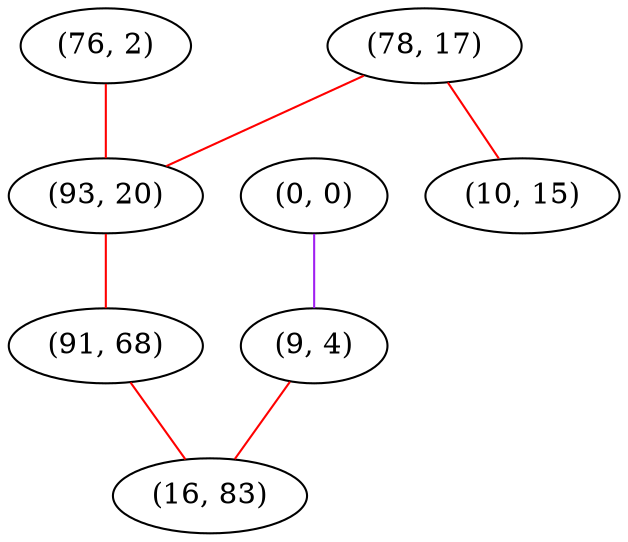 graph "" {
"(76, 2)";
"(78, 17)";
"(0, 0)";
"(93, 20)";
"(10, 15)";
"(91, 68)";
"(9, 4)";
"(16, 83)";
"(76, 2)" -- "(93, 20)"  [color=red, key=0, weight=1];
"(78, 17)" -- "(10, 15)"  [color=red, key=0, weight=1];
"(78, 17)" -- "(93, 20)"  [color=red, key=0, weight=1];
"(0, 0)" -- "(9, 4)"  [color=purple, key=0, weight=4];
"(93, 20)" -- "(91, 68)"  [color=red, key=0, weight=1];
"(91, 68)" -- "(16, 83)"  [color=red, key=0, weight=1];
"(9, 4)" -- "(16, 83)"  [color=red, key=0, weight=1];
}
